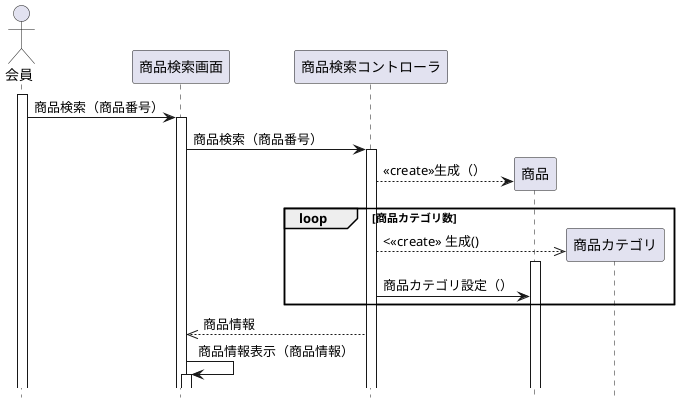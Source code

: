 @startuml
hide footbox
Actor 会員 as a1
participant "商品検索画面" as boundary
participant "商品検索コントローラ" as control
participant "商品" as entity1
participant "商品カテゴリ" as entity2
activate a1
a1 -> boundary :商品検索（商品番号）
activate boundary
boundary -> control :商品検索（商品番号）
activate control
create entity1
control --> entity1 :<< create >>生成（）
loop 商品カテゴリ数
create entity2
control -->> entity2 :<<< create >> 生成()
activate entity1
deactivate entity1
control -> entity1 :商品カテゴリ設定（）
end loop
control -->> boundary :商品情報
boundary -> boundary :商品情報表示（商品情報）
activate boundary
@enduml